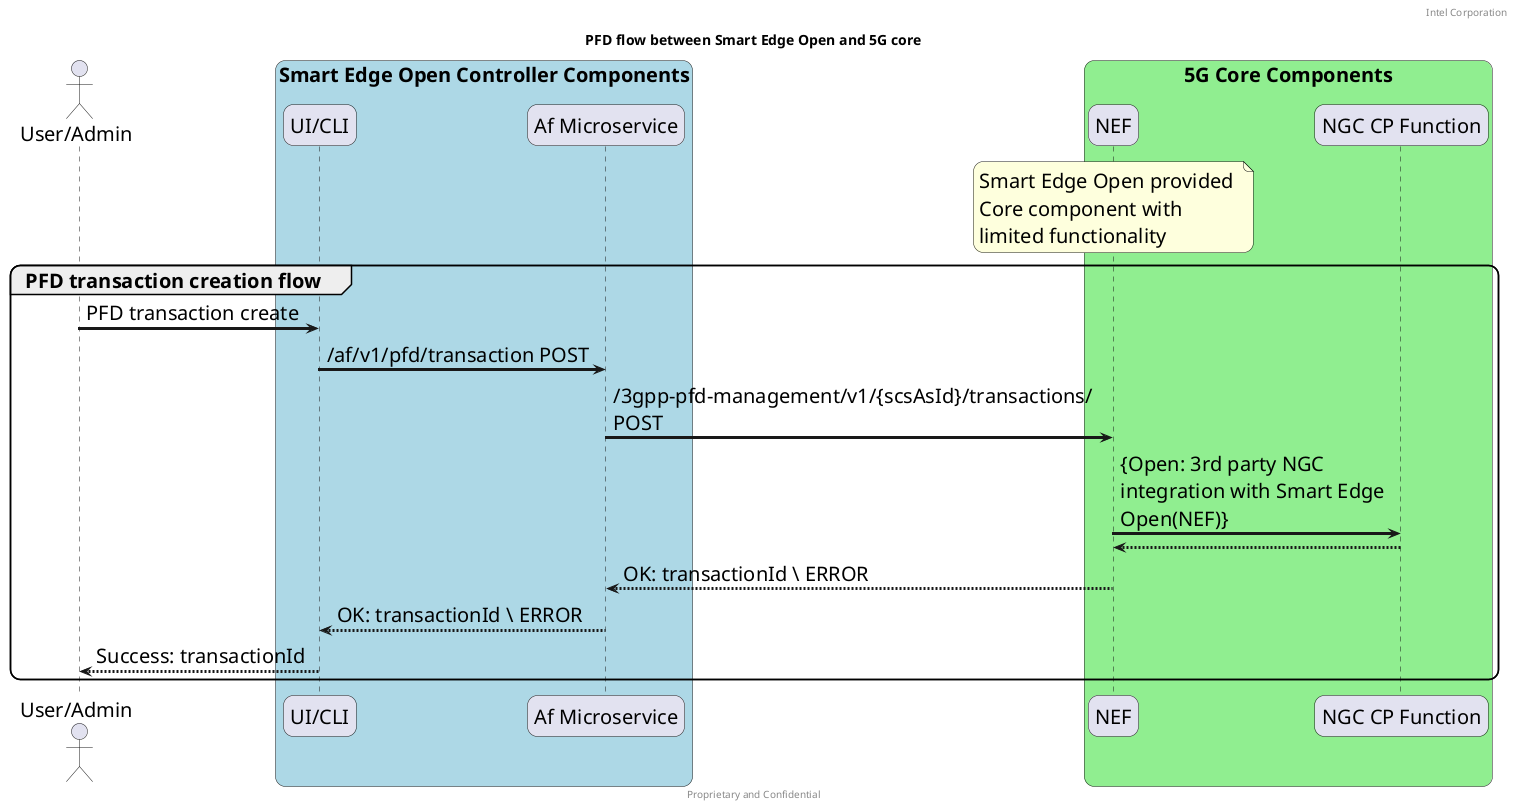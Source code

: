 @startuml
/' SPDX-License-Identifier: Apache-2.0
   Copyright (c) 2020 Intel Corporation
'/
skinparam monochrome false
skinparam roundcorner 20
skinparam defaultFontName "Intel Clear"
skinparam defaultFontSize 20
skinparam maxmessagesize 300
skinparam sequenceArrowThickness 3

header Intel Corporation
footer Proprietary and Confidential

title PFD flow between Smart Edge Open and 5G core


actor "User/Admin" as user
participant "UI/CLI" as UI 
participant "Af Microservice" as AF 
participant "NEF" as NEF
participant "NGC CP Function" as 5GC

box "Smart Edge Open Controller Components" #LightBlue
	participant UI
    participant AF
end box

box "5G Core Components" #LightGreen
	participant NEF
    note over NEF 
        Smart Edge Open provided 
        Core component with 
        limited functionality
    end note    
    participant 5GC
end box

group PFD transaction creation flow
    user -> UI : PFD transaction create
    UI -> AF : /af/v1/pfd/transaction POST
    AF -> NEF : /3gpp-pfd-management/v1/{scsAsId}/transactions/ POST
    NEF -> 5GC : {Open: 3rd party NGC integration with Smart Edge Open(NEF)}
    5GC --> NEF :

    NEF --> AF : OK: transactionId \ ERROR 
    AF --> UI : OK: transactionId \ ERROR 
    UI --> user : Success: transactionId
end
@enduml